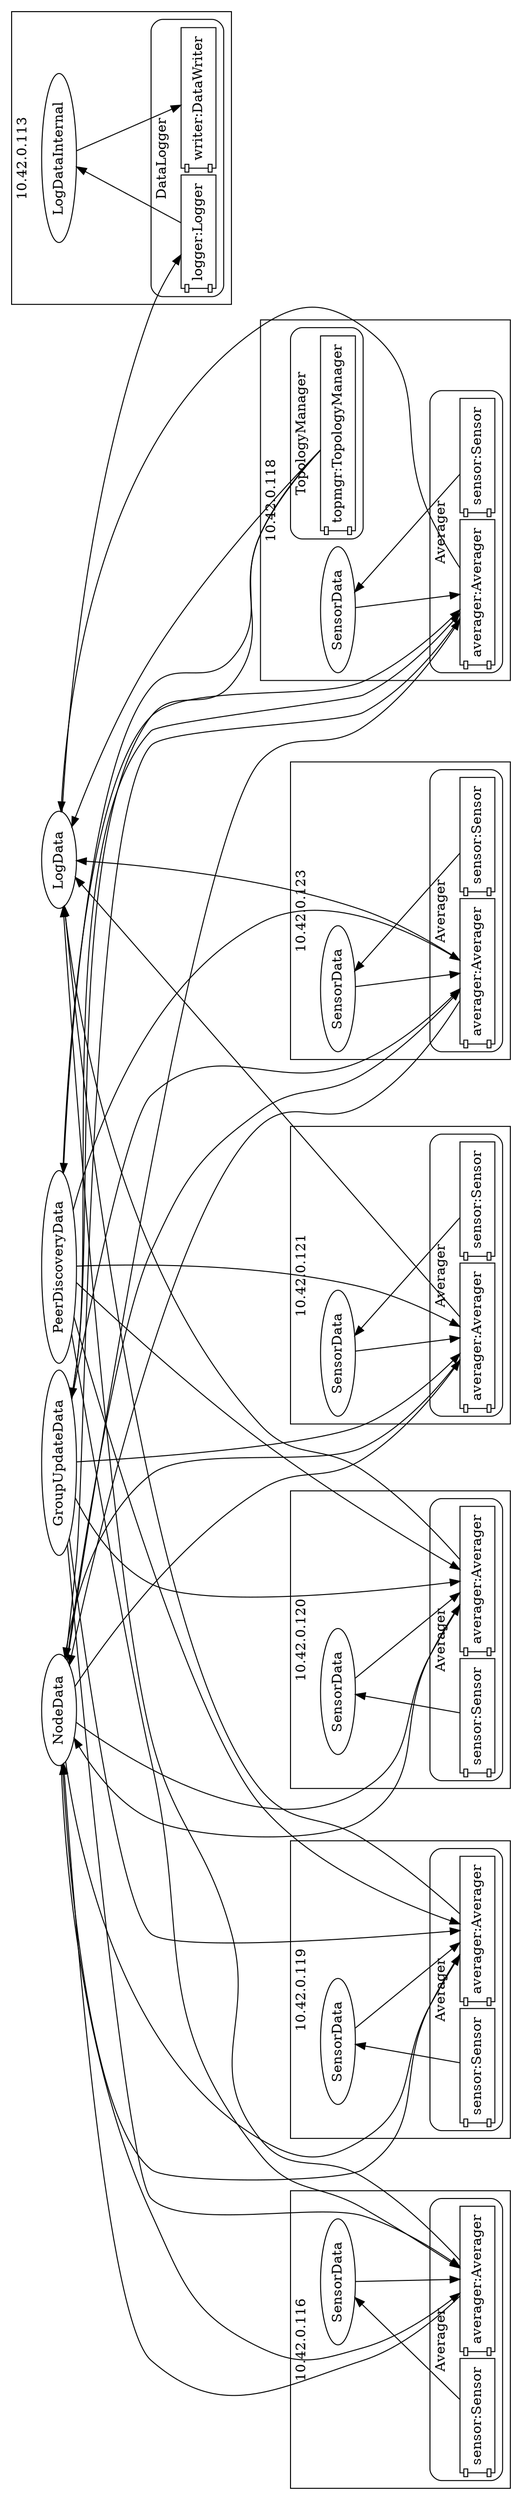 digraph GroupTestApp {
rankdir=TB;
nodesep="0.1";
ranksep="1.5";
orientation=l;
subgraph msgs {
rank=min;
NodeData [shape=ellipse];
GroupUpdateData [shape=ellipse];
PeerDiscoveryData [shape=ellipse];
LogData [shape=ellipse];
}

sensor_Sensor_40 -> SensorData_41;
averager_Averager_42 -> NodeData;
averager_Averager_42 -> LogData;
SensorData_41 -> averager_Averager_42;
NodeData -> averager_Averager_42;
PeerDiscoveryData -> averager_Averager_42;
GroupUpdateData -> averager_Averager_42;
subgraph "cluster_10.42.0.116" {
label="10.42.0.116";
rankdir=BT;
rank=max;
subgraph Averager_msgs_39 {
rank=min;
SensorData_41 [label=SensorData, shape=ellipse];
}

subgraph cluster_Averager_38 {
label=Averager;
style=rounded;
sensor_Sensor_40 [label="sensor:Sensor", rank=max, shape=component];
averager_Averager_42 [label="averager:Averager", rank=max, shape=component];
}

}

sensor_Sensor_45 -> SensorData_46;
averager_Averager_47 -> NodeData;
averager_Averager_47 -> LogData;
SensorData_46 -> averager_Averager_47;
NodeData -> averager_Averager_47;
PeerDiscoveryData -> averager_Averager_47;
GroupUpdateData -> averager_Averager_47;
topmgr_TopologyManager_49 -> GroupUpdateData;
topmgr_TopologyManager_49 -> PeerDiscoveryData;
topmgr_TopologyManager_49 -> LogData;
subgraph "cluster_10.42.0.118" {
label="10.42.0.118";
rankdir=BT;
rank=max;
subgraph Averager_msgs_44 {
rank=min;
SensorData_46 [label=SensorData, shape=ellipse];
}

subgraph cluster_Averager_43 {
label=Averager;
style=rounded;
sensor_Sensor_45 [label="sensor:Sensor", rank=max, shape=component];
averager_Averager_47 [label="averager:Averager", rank=max, shape=component];
}

subgraph cluster_TopologyManager_48 {
label=TopologyManager;
style=rounded;
topmgr_TopologyManager_49 [label="topmgr:TopologyManager", rank=max, shape=component];
}

}

sensor_Sensor_52 -> SensorData_53;
averager_Averager_54 -> NodeData;
averager_Averager_54 -> LogData;
SensorData_53 -> averager_Averager_54;
NodeData -> averager_Averager_54;
PeerDiscoveryData -> averager_Averager_54;
GroupUpdateData -> averager_Averager_54;
subgraph "cluster_10.42.0.119" {
label="10.42.0.119";
rankdir=BT;
rank=max;
subgraph Averager_msgs_51 {
rank=min;
SensorData_53 [label=SensorData, shape=ellipse];
}

subgraph cluster_Averager_50 {
label=Averager;
style=rounded;
sensor_Sensor_52 [label="sensor:Sensor", rank=max, shape=component];
averager_Averager_54 [label="averager:Averager", rank=max, shape=component];
}

}

sensor_Sensor_57 -> SensorData_58;
averager_Averager_59 -> NodeData;
averager_Averager_59 -> LogData;
SensorData_58 -> averager_Averager_59;
NodeData -> averager_Averager_59;
PeerDiscoveryData -> averager_Averager_59;
GroupUpdateData -> averager_Averager_59;
subgraph "cluster_10.42.0.120" {
label="10.42.0.120";
rankdir=BT;
rank=max;
subgraph Averager_msgs_56 {
rank=min;
SensorData_58 [label=SensorData, shape=ellipse];
}

subgraph cluster_Averager_55 {
label=Averager;
style=rounded;
sensor_Sensor_57 [label="sensor:Sensor", rank=max, shape=component];
averager_Averager_59 [label="averager:Averager", rank=max, shape=component];
}

}

sensor_Sensor_62 -> SensorData_63;
averager_Averager_64 -> NodeData;
averager_Averager_64 -> LogData;
SensorData_63 -> averager_Averager_64;
NodeData -> averager_Averager_64;
PeerDiscoveryData -> averager_Averager_64;
GroupUpdateData -> averager_Averager_64;
subgraph "cluster_10.42.0.121" {
label="10.42.0.121";
rankdir=BT;
rank=max;
subgraph Averager_msgs_61 {
rank=min;
SensorData_63 [label=SensorData, shape=ellipse];
}

subgraph cluster_Averager_60 {
label=Averager;
style=rounded;
sensor_Sensor_62 [label="sensor:Sensor", rank=max, shape=component];
averager_Averager_64 [label="averager:Averager", rank=max, shape=component];
}

}

sensor_Sensor_67 -> SensorData_68;
averager_Averager_69 -> NodeData;
averager_Averager_69 -> LogData;
SensorData_68 -> averager_Averager_69;
NodeData -> averager_Averager_69;
PeerDiscoveryData -> averager_Averager_69;
GroupUpdateData -> averager_Averager_69;
subgraph "cluster_10.42.0.123" {
label="10.42.0.123";
rankdir=BT;
rank=max;
subgraph Averager_msgs_66 {
rank=min;
SensorData_68 [label=SensorData, shape=ellipse];
}

subgraph cluster_Averager_65 {
label=Averager;
style=rounded;
sensor_Sensor_67 [label="sensor:Sensor", rank=max, shape=component];
averager_Averager_69 [label="averager:Averager", rank=max, shape=component];
}

}

logger_Logger_72 -> LogDataInternal_73;
LogData -> logger_Logger_72;
LogDataInternal_73 -> writer_DataWriter_74;
subgraph "cluster_10.42.0.113" {
label="10.42.0.113";
rankdir=BT;
rank=max;
subgraph DataLogger_msgs_71 {
rank=min;
LogDataInternal_73 [label=LogDataInternal, shape=ellipse];
}

subgraph cluster_DataLogger_70 {
label=DataLogger;
style=rounded;
logger_Logger_72 [label="logger:Logger", rank=max, shape=component];
writer_DataWriter_74 [label="writer:DataWriter", rank=max, shape=component];
}

}

}
